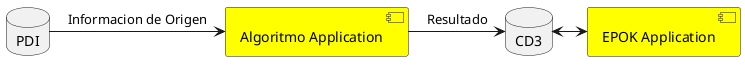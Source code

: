 @startuml

database PDI [
 PDI
]

component ALGORITMO #yellow [
 Algoritmo Application
]

database CD3 [
 CD3
]

component EPOK #yellow [
 EPOK Application
]


[PDI] -> [ALGORITMO] :Informacion de Origen

[ALGORITMO] -> [CD3] :Resultado

[CD3] <-> [EPOK] 


@enduml